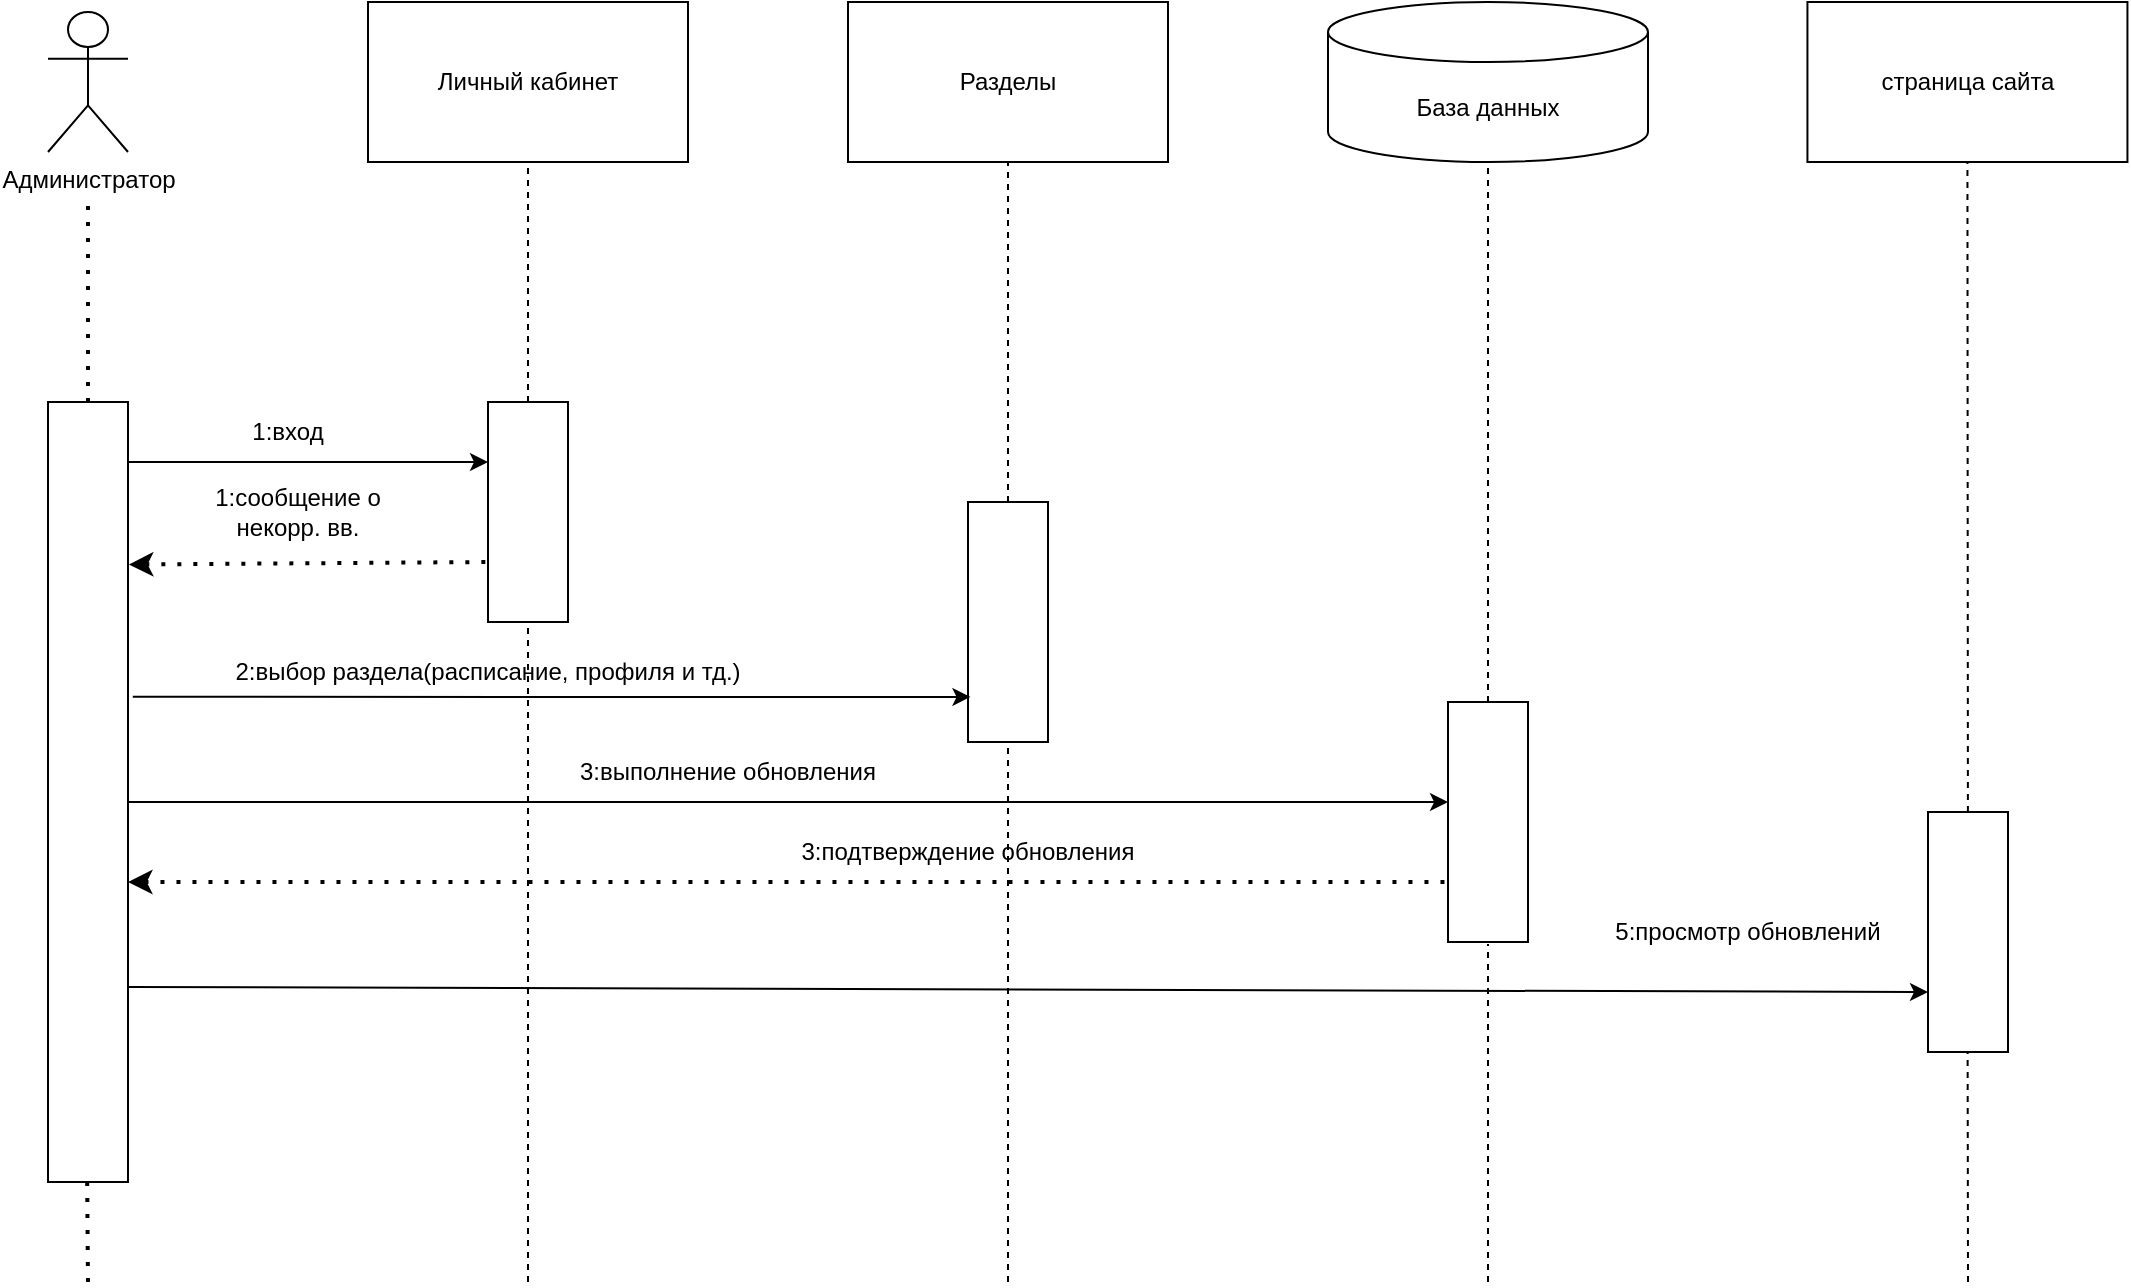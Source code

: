 <mxfile version="25.0.3">
  <diagram name="Page-1" id="5nOYxMXPnRXQSwDPpWGj">
    <mxGraphModel dx="1434" dy="900" grid="0" gridSize="10" guides="1" tooltips="1" connect="1" arrows="1" fold="1" page="1" pageScale="1" pageWidth="3300" pageHeight="2339" math="0" shadow="0">
      <root>
        <mxCell id="0" />
        <mxCell id="1" parent="0" />
        <mxCell id="Dqj0JM7qMMkUFeh8PmTm-1" value="&lt;font style=&quot;vertical-align: inherit;&quot;&gt;&lt;font style=&quot;vertical-align: inherit;&quot;&gt;Администратор&lt;/font&gt;&lt;/font&gt;" style="shape=umlActor;verticalLabelPosition=bottom;verticalAlign=top;html=1;outlineConnect=0;" parent="1" vertex="1">
          <mxGeometry x="240" y="165" width="40" height="70" as="geometry" />
        </mxCell>
        <mxCell id="Dqj0JM7qMMkUFeh8PmTm-2" value="" style="rounded=0;whiteSpace=wrap;html=1;" parent="1" vertex="1">
          <mxGeometry x="240" y="360" width="40" height="390" as="geometry" />
        </mxCell>
        <mxCell id="Dqj0JM7qMMkUFeh8PmTm-3" value="" style="endArrow=none;dashed=1;html=1;dashPattern=1 3;strokeWidth=2;rounded=0;" parent="1" edge="1">
          <mxGeometry width="50" height="50" relative="1" as="geometry">
            <mxPoint x="260" y="360" as="sourcePoint" />
            <mxPoint x="260" y="260" as="targetPoint" />
          </mxGeometry>
        </mxCell>
        <mxCell id="Dqj0JM7qMMkUFeh8PmTm-4" value="" style="endArrow=none;dashed=1;html=1;dashPattern=1 3;strokeWidth=2;rounded=0;" parent="1" edge="1">
          <mxGeometry width="50" height="50" relative="1" as="geometry">
            <mxPoint x="260" y="800" as="sourcePoint" />
            <mxPoint x="259.57" y="749" as="targetPoint" />
          </mxGeometry>
        </mxCell>
        <mxCell id="Dqj0JM7qMMkUFeh8PmTm-5" value="&lt;font style=&quot;vertical-align: inherit;&quot;&gt;&lt;font style=&quot;vertical-align: inherit;&quot;&gt;Личный кабинет&lt;/font&gt;&lt;/font&gt;" style="rounded=0;whiteSpace=wrap;html=1;" parent="1" vertex="1">
          <mxGeometry x="400" y="160" width="160" height="80" as="geometry" />
        </mxCell>
        <mxCell id="Dqj0JM7qMMkUFeh8PmTm-6" value="" style="endArrow=none;dashed=1;html=1;rounded=0;" parent="1" edge="1">
          <mxGeometry width="50" height="50" relative="1" as="geometry">
            <mxPoint x="480" y="360" as="sourcePoint" />
            <mxPoint x="480" y="240" as="targetPoint" />
          </mxGeometry>
        </mxCell>
        <mxCell id="Dqj0JM7qMMkUFeh8PmTm-8" value="" style="rounded=0;whiteSpace=wrap;html=1;" parent="1" vertex="1">
          <mxGeometry x="460" y="360" width="40" height="110" as="geometry" />
        </mxCell>
        <mxCell id="Dqj0JM7qMMkUFeh8PmTm-9" value="" style="endArrow=classic;html=1;rounded=0;" parent="1" edge="1">
          <mxGeometry width="50" height="50" relative="1" as="geometry">
            <mxPoint x="280" y="390" as="sourcePoint" />
            <mxPoint x="460" y="390" as="targetPoint" />
          </mxGeometry>
        </mxCell>
        <mxCell id="Dqj0JM7qMMkUFeh8PmTm-10" value="&lt;font style=&quot;vertical-align: inherit;&quot;&gt;&lt;font style=&quot;vertical-align: inherit;&quot;&gt;&lt;font style=&quot;vertical-align: inherit;&quot;&gt;&lt;font style=&quot;vertical-align: inherit;&quot;&gt;1:вход&lt;/font&gt;&lt;/font&gt;&lt;/font&gt;&lt;/font&gt;" style="text;html=1;align=center;verticalAlign=middle;whiteSpace=wrap;rounded=0;" parent="1" vertex="1">
          <mxGeometry x="330" y="360" width="60" height="30" as="geometry" />
        </mxCell>
        <mxCell id="Dqj0JM7qMMkUFeh8PmTm-11" value="" style="endArrow=none;dashed=1;html=1;dashPattern=1 3;strokeWidth=2;rounded=0;entryX=0;entryY=0.25;entryDx=0;entryDy=0;exitX=1.011;exitY=0.125;exitDx=0;exitDy=0;exitPerimeter=0;startArrow=classic;startFill=1;" parent="1" edge="1">
          <mxGeometry width="50" height="50" relative="1" as="geometry">
            <mxPoint x="280.44" y="441.25" as="sourcePoint" />
            <mxPoint x="460" y="440" as="targetPoint" />
          </mxGeometry>
        </mxCell>
        <mxCell id="Dqj0JM7qMMkUFeh8PmTm-12" value="&lt;font style=&quot;vertical-align: inherit;&quot;&gt;&lt;font style=&quot;vertical-align: inherit;&quot;&gt;1:сообщение о некорр. вв.&lt;/font&gt;&lt;/font&gt;" style="text;html=1;align=center;verticalAlign=middle;whiteSpace=wrap;rounded=0;" parent="1" vertex="1">
          <mxGeometry x="310" y="400" width="110" height="30" as="geometry" />
        </mxCell>
        <mxCell id="Dqj0JM7qMMkUFeh8PmTm-14" value="&lt;font style=&quot;vertical-align: inherit;&quot;&gt;&lt;font style=&quot;vertical-align: inherit;&quot;&gt;&lt;font style=&quot;vertical-align: inherit;&quot;&gt;&lt;font style=&quot;vertical-align: inherit;&quot;&gt;Разделы&lt;/font&gt;&lt;/font&gt;&lt;/font&gt;&lt;/font&gt;" style="rounded=0;whiteSpace=wrap;html=1;" parent="1" vertex="1">
          <mxGeometry x="640" y="160" width="160" height="80" as="geometry" />
        </mxCell>
        <mxCell id="Dqj0JM7qMMkUFeh8PmTm-15" value="" style="rounded=0;whiteSpace=wrap;html=1;" parent="1" vertex="1">
          <mxGeometry x="700" y="410" width="40" height="120" as="geometry" />
        </mxCell>
        <mxCell id="Dqj0JM7qMMkUFeh8PmTm-16" value="" style="endArrow=none;dashed=1;html=1;rounded=0;exitX=0.5;exitY=0;exitDx=0;exitDy=0;" parent="1" source="Dqj0JM7qMMkUFeh8PmTm-15" edge="1">
          <mxGeometry width="50" height="50" relative="1" as="geometry">
            <mxPoint x="720" y="470" as="sourcePoint" />
            <mxPoint x="720" y="240" as="targetPoint" />
          </mxGeometry>
        </mxCell>
        <mxCell id="Dqj0JM7qMMkUFeh8PmTm-17" value="" style="endArrow=classic;html=1;rounded=0;exitX=1.06;exitY=0.337;exitDx=0;exitDy=0;exitPerimeter=0;entryX=0.031;entryY=0.679;entryDx=0;entryDy=0;entryPerimeter=0;" parent="1" edge="1">
          <mxGeometry width="50" height="50" relative="1" as="geometry">
            <mxPoint x="282.4" y="507.43" as="sourcePoint" />
            <mxPoint x="701.24" y="507.48" as="targetPoint" />
          </mxGeometry>
        </mxCell>
        <mxCell id="Dqj0JM7qMMkUFeh8PmTm-18" value="&lt;font style=&quot;vertical-align: inherit;&quot;&gt;&lt;font style=&quot;vertical-align: inherit;&quot;&gt;2:выбор раздела(расписание, профиля и тд.)&lt;/font&gt;&lt;/font&gt;" style="text;html=1;align=center;verticalAlign=middle;whiteSpace=wrap;rounded=0;" parent="1" vertex="1">
          <mxGeometry x="290" y="480" width="340" height="30" as="geometry" />
        </mxCell>
        <mxCell id="Dqj0JM7qMMkUFeh8PmTm-20" value="" style="rounded=0;whiteSpace=wrap;html=1;" parent="1" vertex="1">
          <mxGeometry x="940" y="510" width="40" height="120" as="geometry" />
        </mxCell>
        <mxCell id="Dqj0JM7qMMkUFeh8PmTm-21" value="" style="endArrow=none;dashed=1;html=1;rounded=0;exitX=0.5;exitY=0;exitDx=0;exitDy=0;" parent="1" source="Dqj0JM7qMMkUFeh8PmTm-20" edge="1">
          <mxGeometry width="50" height="50" relative="1" as="geometry">
            <mxPoint x="960" y="470" as="sourcePoint" />
            <mxPoint x="960" y="240" as="targetPoint" />
          </mxGeometry>
        </mxCell>
        <mxCell id="Dqj0JM7qMMkUFeh8PmTm-22" value="&lt;font style=&quot;vertical-align: inherit;&quot;&gt;&lt;font style=&quot;vertical-align: inherit;&quot;&gt;&lt;font style=&quot;vertical-align: inherit;&quot;&gt;&lt;font style=&quot;vertical-align: inherit;&quot;&gt;3:выполнение обновления&lt;/font&gt;&lt;/font&gt;&lt;/font&gt;&lt;/font&gt;" style="text;html=1;align=center;verticalAlign=middle;whiteSpace=wrap;rounded=0;" parent="1" vertex="1">
          <mxGeometry x="410" y="530" width="340" height="30" as="geometry" />
        </mxCell>
        <mxCell id="Dqj0JM7qMMkUFeh8PmTm-23" value="" style="endArrow=classic;html=1;rounded=0;entryX=0;entryY=0.417;entryDx=0;entryDy=0;entryPerimeter=0;" parent="1" target="Dqj0JM7qMMkUFeh8PmTm-20" edge="1">
          <mxGeometry width="50" height="50" relative="1" as="geometry">
            <mxPoint x="280" y="560" as="sourcePoint" />
            <mxPoint x="700" y="640" as="targetPoint" />
          </mxGeometry>
        </mxCell>
        <mxCell id="Dqj0JM7qMMkUFeh8PmTm-29" value="" style="endArrow=none;dashed=1;html=1;dashPattern=1 3;strokeWidth=2;rounded=0;entryX=0;entryY=0.75;entryDx=0;entryDy=0;startArrow=classic;startFill=1;" parent="1" target="Dqj0JM7qMMkUFeh8PmTm-20" edge="1">
          <mxGeometry width="50" height="50" relative="1" as="geometry">
            <mxPoint x="280" y="600" as="sourcePoint" />
            <mxPoint x="1180.76" y="787.04" as="targetPoint" />
          </mxGeometry>
        </mxCell>
        <mxCell id="Dqj0JM7qMMkUFeh8PmTm-31" value="&lt;font style=&quot;vertical-align: inherit;&quot;&gt;&lt;font style=&quot;vertical-align: inherit;&quot;&gt;&lt;font style=&quot;vertical-align: inherit;&quot;&gt;&lt;font style=&quot;vertical-align: inherit;&quot;&gt;страница сайта&lt;/font&gt;&lt;/font&gt;&lt;/font&gt;&lt;/font&gt;" style="rounded=0;whiteSpace=wrap;html=1;" parent="1" vertex="1">
          <mxGeometry x="1119.72" y="160" width="160" height="80" as="geometry" />
        </mxCell>
        <mxCell id="Dqj0JM7qMMkUFeh8PmTm-32" value="" style="endArrow=none;dashed=1;html=1;rounded=0;entryX=0.5;entryY=1;entryDx=0;entryDy=0;" parent="1" source="Dqj0JM7qMMkUFeh8PmTm-33" target="Dqj0JM7qMMkUFeh8PmTm-31" edge="1">
          <mxGeometry width="50" height="50" relative="1" as="geometry">
            <mxPoint x="1200" y="680" as="sourcePoint" />
            <mxPoint x="1199.72" y="250" as="targetPoint" />
          </mxGeometry>
        </mxCell>
        <mxCell id="Dqj0JM7qMMkUFeh8PmTm-34" value="" style="endArrow=classic;html=1;rounded=0;exitX=1;exitY=0.75;exitDx=0;exitDy=0;entryX=0;entryY=0.75;entryDx=0;entryDy=0;" parent="1" source="Dqj0JM7qMMkUFeh8PmTm-2" target="Dqj0JM7qMMkUFeh8PmTm-33" edge="1">
          <mxGeometry width="50" height="50" relative="1" as="geometry">
            <mxPoint x="980.0" y="730.8" as="sourcePoint" />
            <mxPoint x="1179.72" y="730" as="targetPoint" />
          </mxGeometry>
        </mxCell>
        <mxCell id="Dqj0JM7qMMkUFeh8PmTm-35" value="&lt;font style=&quot;vertical-align: inherit;&quot;&gt;&lt;font style=&quot;vertical-align: inherit;&quot;&gt;5:просмотр обновлений&lt;/font&gt;&lt;/font&gt;" style="text;html=1;align=center;verticalAlign=middle;whiteSpace=wrap;rounded=0;" parent="1" vertex="1">
          <mxGeometry x="1000" y="610" width="180" height="30" as="geometry" />
        </mxCell>
        <mxCell id="Dqj0JM7qMMkUFeh8PmTm-36" value="" style="endArrow=none;dashed=1;html=1;rounded=0;" parent="1" edge="1">
          <mxGeometry width="50" height="50" relative="1" as="geometry">
            <mxPoint x="480" y="800" as="sourcePoint" />
            <mxPoint x="480" y="471" as="targetPoint" />
          </mxGeometry>
        </mxCell>
        <mxCell id="Dqj0JM7qMMkUFeh8PmTm-37" value="" style="endArrow=none;dashed=1;html=1;rounded=0;" parent="1" edge="1">
          <mxGeometry width="50" height="50" relative="1" as="geometry">
            <mxPoint x="720" y="800" as="sourcePoint" />
            <mxPoint x="720" y="531" as="targetPoint" />
          </mxGeometry>
        </mxCell>
        <mxCell id="Dqj0JM7qMMkUFeh8PmTm-38" value="" style="endArrow=none;dashed=1;html=1;rounded=0;" parent="1" edge="1">
          <mxGeometry width="50" height="50" relative="1" as="geometry">
            <mxPoint x="960" y="800" as="sourcePoint" />
            <mxPoint x="960" y="631" as="targetPoint" />
          </mxGeometry>
        </mxCell>
        <mxCell id="Dqj0JM7qMMkUFeh8PmTm-40" value="" style="endArrow=none;dashed=1;html=1;rounded=0;" parent="1" edge="1">
          <mxGeometry width="50" height="50" relative="1" as="geometry">
            <mxPoint x="1200" y="800" as="sourcePoint" />
            <mxPoint x="1199.81" y="682" as="targetPoint" />
          </mxGeometry>
        </mxCell>
        <mxCell id="Dqj0JM7qMMkUFeh8PmTm-41" value="&lt;font style=&quot;vertical-align: inherit;&quot;&gt;&lt;font style=&quot;vertical-align: inherit;&quot;&gt;База данных&lt;/font&gt;&lt;/font&gt;" style="shape=cylinder3;whiteSpace=wrap;html=1;boundedLbl=1;backgroundOutline=1;size=15;" parent="1" vertex="1">
          <mxGeometry x="880" y="160" width="160" height="80" as="geometry" />
        </mxCell>
        <mxCell id="Dqj0JM7qMMkUFeh8PmTm-42" value="&lt;font style=&quot;vertical-align: inherit;&quot;&gt;&lt;font style=&quot;vertical-align: inherit;&quot;&gt;3:подтверждение обновления&lt;/font&gt;&lt;/font&gt;" style="text;html=1;align=center;verticalAlign=middle;whiteSpace=wrap;rounded=0;" parent="1" vertex="1">
          <mxGeometry x="590" y="570" width="220" height="30" as="geometry" />
        </mxCell>
        <mxCell id="Dqj0JM7qMMkUFeh8PmTm-45" value="" style="endArrow=none;dashed=1;html=1;rounded=0;entryX=0.5;entryY=1;entryDx=0;entryDy=0;" parent="1" target="Dqj0JM7qMMkUFeh8PmTm-33" edge="1">
          <mxGeometry width="50" height="50" relative="1" as="geometry">
            <mxPoint x="1200" y="680" as="sourcePoint" />
            <mxPoint x="1200" y="240" as="targetPoint" />
          </mxGeometry>
        </mxCell>
        <mxCell id="Dqj0JM7qMMkUFeh8PmTm-33" value="" style="rounded=0;whiteSpace=wrap;html=1;" parent="1" vertex="1">
          <mxGeometry x="1180" y="565" width="40" height="120" as="geometry" />
        </mxCell>
      </root>
    </mxGraphModel>
  </diagram>
</mxfile>
